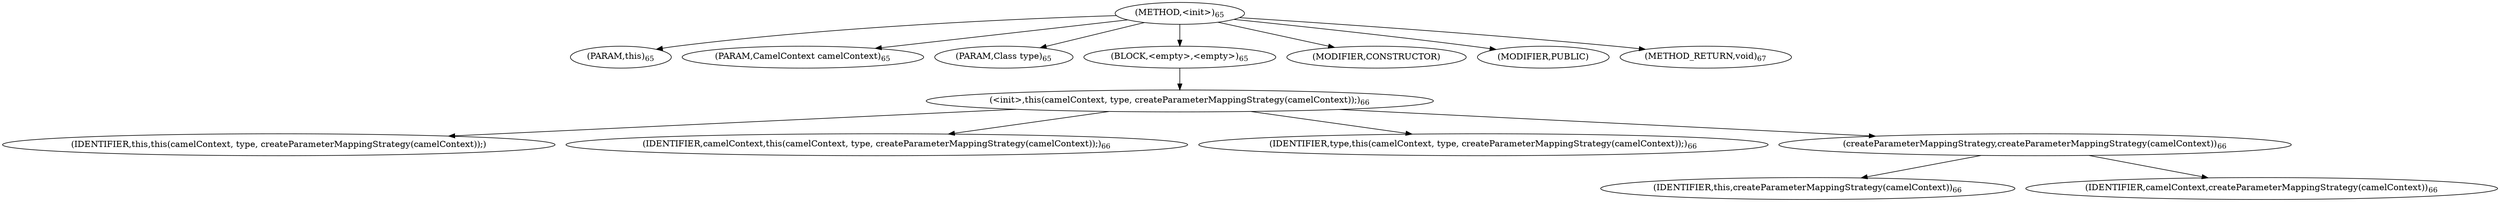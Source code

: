 digraph "&lt;init&gt;" {  
"84" [label = <(METHOD,&lt;init&gt;)<SUB>65</SUB>> ]
"4" [label = <(PARAM,this)<SUB>65</SUB>> ]
"85" [label = <(PARAM,CamelContext camelContext)<SUB>65</SUB>> ]
"86" [label = <(PARAM,Class type)<SUB>65</SUB>> ]
"87" [label = <(BLOCK,&lt;empty&gt;,&lt;empty&gt;)<SUB>65</SUB>> ]
"88" [label = <(&lt;init&gt;,this(camelContext, type, createParameterMappingStrategy(camelContext));)<SUB>66</SUB>> ]
"5" [label = <(IDENTIFIER,this,this(camelContext, type, createParameterMappingStrategy(camelContext));)> ]
"89" [label = <(IDENTIFIER,camelContext,this(camelContext, type, createParameterMappingStrategy(camelContext));)<SUB>66</SUB>> ]
"90" [label = <(IDENTIFIER,type,this(camelContext, type, createParameterMappingStrategy(camelContext));)<SUB>66</SUB>> ]
"91" [label = <(createParameterMappingStrategy,createParameterMappingStrategy(camelContext))<SUB>66</SUB>> ]
"3" [label = <(IDENTIFIER,this,createParameterMappingStrategy(camelContext))<SUB>66</SUB>> ]
"92" [label = <(IDENTIFIER,camelContext,createParameterMappingStrategy(camelContext))<SUB>66</SUB>> ]
"93" [label = <(MODIFIER,CONSTRUCTOR)> ]
"94" [label = <(MODIFIER,PUBLIC)> ]
"95" [label = <(METHOD_RETURN,void)<SUB>67</SUB>> ]
  "84" -> "4" 
  "84" -> "85" 
  "84" -> "86" 
  "84" -> "87" 
  "84" -> "93" 
  "84" -> "94" 
  "84" -> "95" 
  "87" -> "88" 
  "88" -> "5" 
  "88" -> "89" 
  "88" -> "90" 
  "88" -> "91" 
  "91" -> "3" 
  "91" -> "92" 
}
